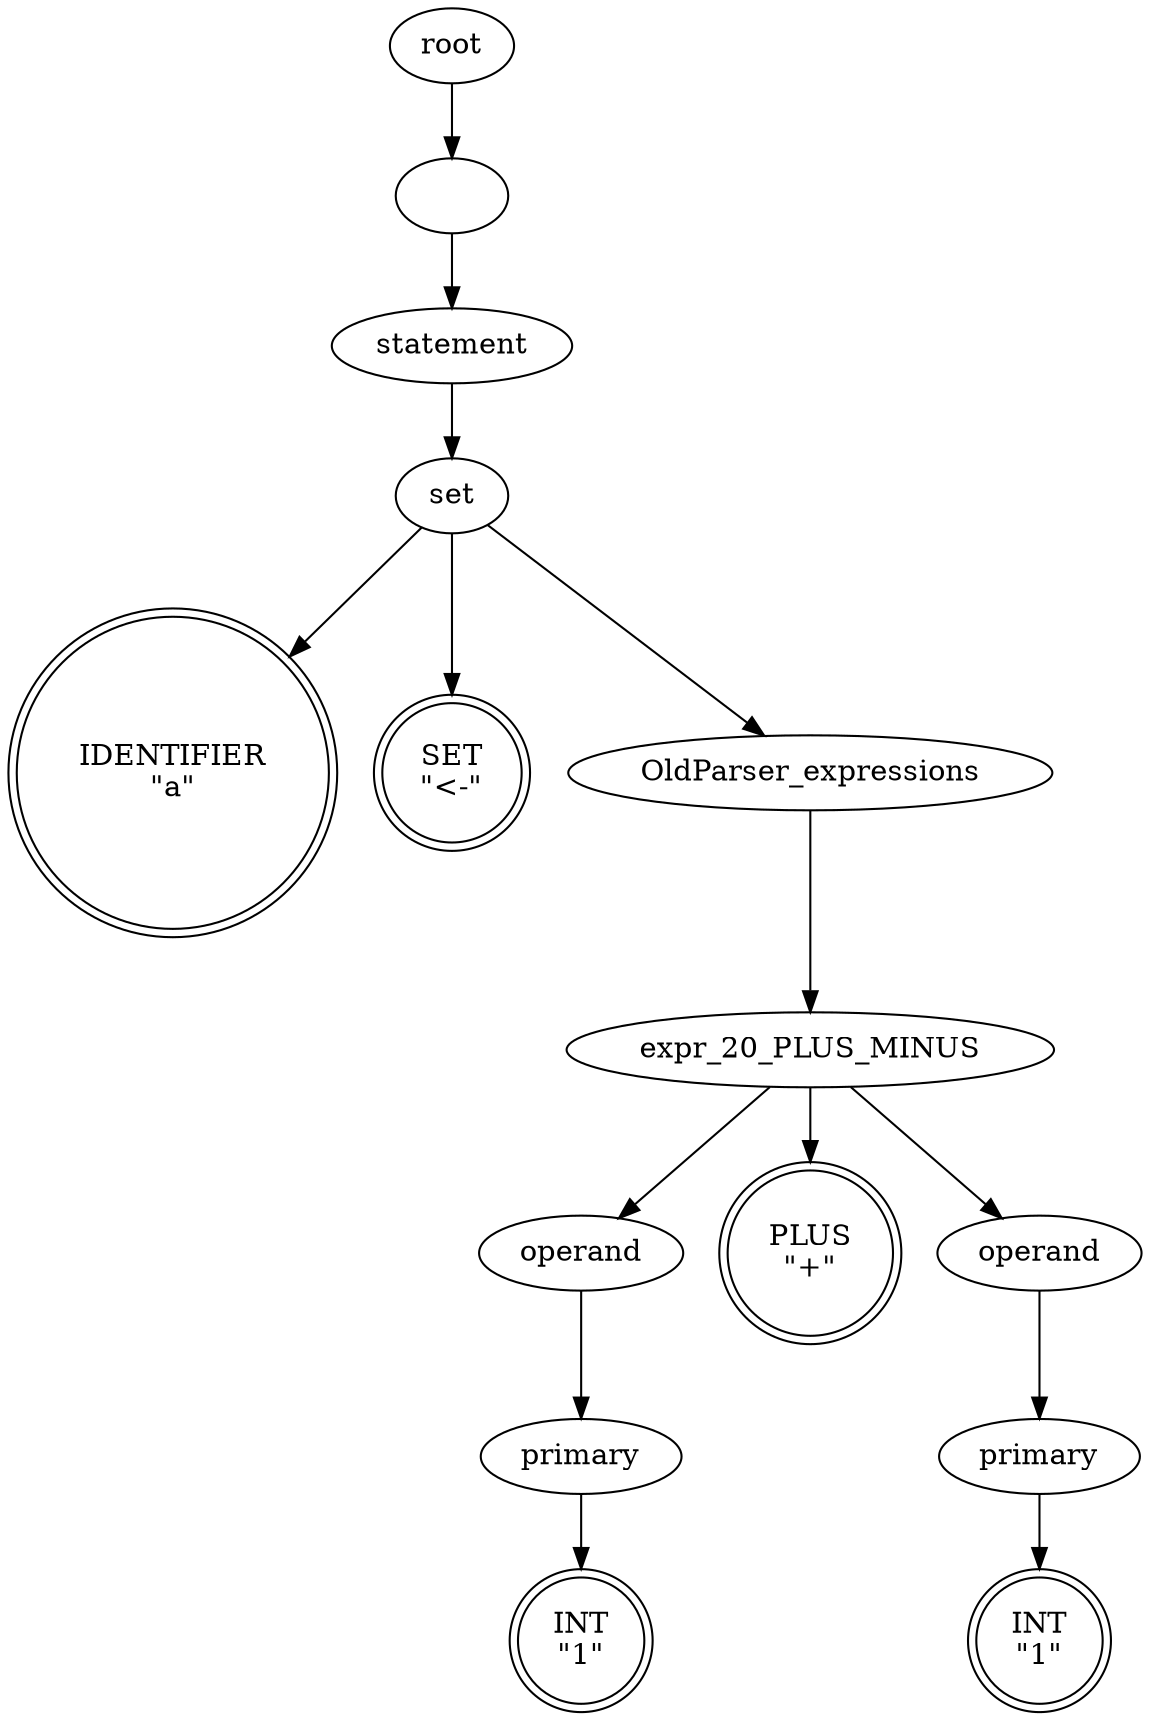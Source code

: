 digraph syntaxtree {
0 [  label="IDENTIFIER
\"a\"" shape=doublecircle height=0.50]
1 [  label="SET
\"<-\"" shape=doublecircle height=0.50]
2 [  label="INT
\"1\"" shape=doublecircle height=0.50]
3 [  label="primary" shape=ellipse fontcolor=black height=0.50]
3 [  label="primary" shape=ellipse fontcolor=black height=0.50]
4 [  label="operand" shape=ellipse fontcolor=black height=0.50]
4 [  label="operand" shape=ellipse fontcolor=black height=0.50]
5 [  label="PLUS
\"+\"" shape=doublecircle height=0.50]
6 [  label="INT
\"1\"" shape=doublecircle height=0.50]
7 [  label="primary" shape=ellipse fontcolor=black height=0.50]
7 [  label="primary" shape=ellipse fontcolor=black height=0.50]
8 [  label="operand" shape=ellipse fontcolor=black height=0.50]
8 [  label="operand" shape=ellipse fontcolor=black height=0.50]
9 [  label="expr_20_PLUS_MINUS" shape=ellipse fontcolor=black height=0.50]
9 [  label="expr_20_PLUS_MINUS" shape=ellipse fontcolor=black height=0.50]
10 [  label="OldParser_expressions" shape=ellipse fontcolor=black height=0.50]
10 [  label="OldParser_expressions" shape=ellipse fontcolor=black height=0.50]
11 [  label="set" shape=ellipse fontcolor=black height=0.50]
11 [  label="set" shape=ellipse fontcolor=black height=0.50]
12 [  label="statement" shape=ellipse fontcolor=black height=0.50]
12 [  label="statement" shape=ellipse fontcolor=black height=0.50]
13 [  label="" shape=ellipse fontcolor=black height=0.50]
13 [  label="" shape=ellipse fontcolor=black height=0.50]
14 [  label="root" shape=ellipse fontcolor=black height=0.50]
14 [  label="root" shape=ellipse fontcolor=black height=0.50]
3->2 [  arrowshape=none];
4->3 [  arrowshape=none];
7->6 [  arrowshape=none];
8->7 [  arrowshape=none];
9->4 [  arrowshape=none];
9->5 [  arrowshape=none];
9->8 [  arrowshape=none];
10->9 [  arrowshape=none];
11->0 [  arrowshape=none];
11->1 [  arrowshape=none];
11->10 [  arrowshape=none];
12->11 [  arrowshape=none];
13->12 [  arrowshape=none];
14->13 [  arrowshape=none];
}
